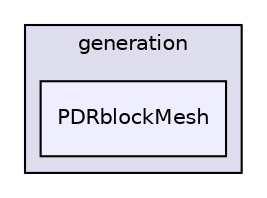 digraph "applications/utilities/mesh/generation/PDRblockMesh" {
  bgcolor=transparent;
  compound=true
  node [ fontsize="10", fontname="Helvetica"];
  edge [ labelfontsize="10", labelfontname="Helvetica"];
  subgraph clusterdir_5e38c77784c29cb5c03b448ec3140896 {
    graph [ bgcolor="#ddddee", pencolor="black", label="generation" fontname="Helvetica", fontsize="10", URL="dir_5e38c77784c29cb5c03b448ec3140896.html"]
  dir_2604fafc1b820d431e11f0214a6771ef [shape=box, label="PDRblockMesh", style="filled", fillcolor="#eeeeff", pencolor="black", URL="dir_2604fafc1b820d431e11f0214a6771ef.html"];
  }
}
